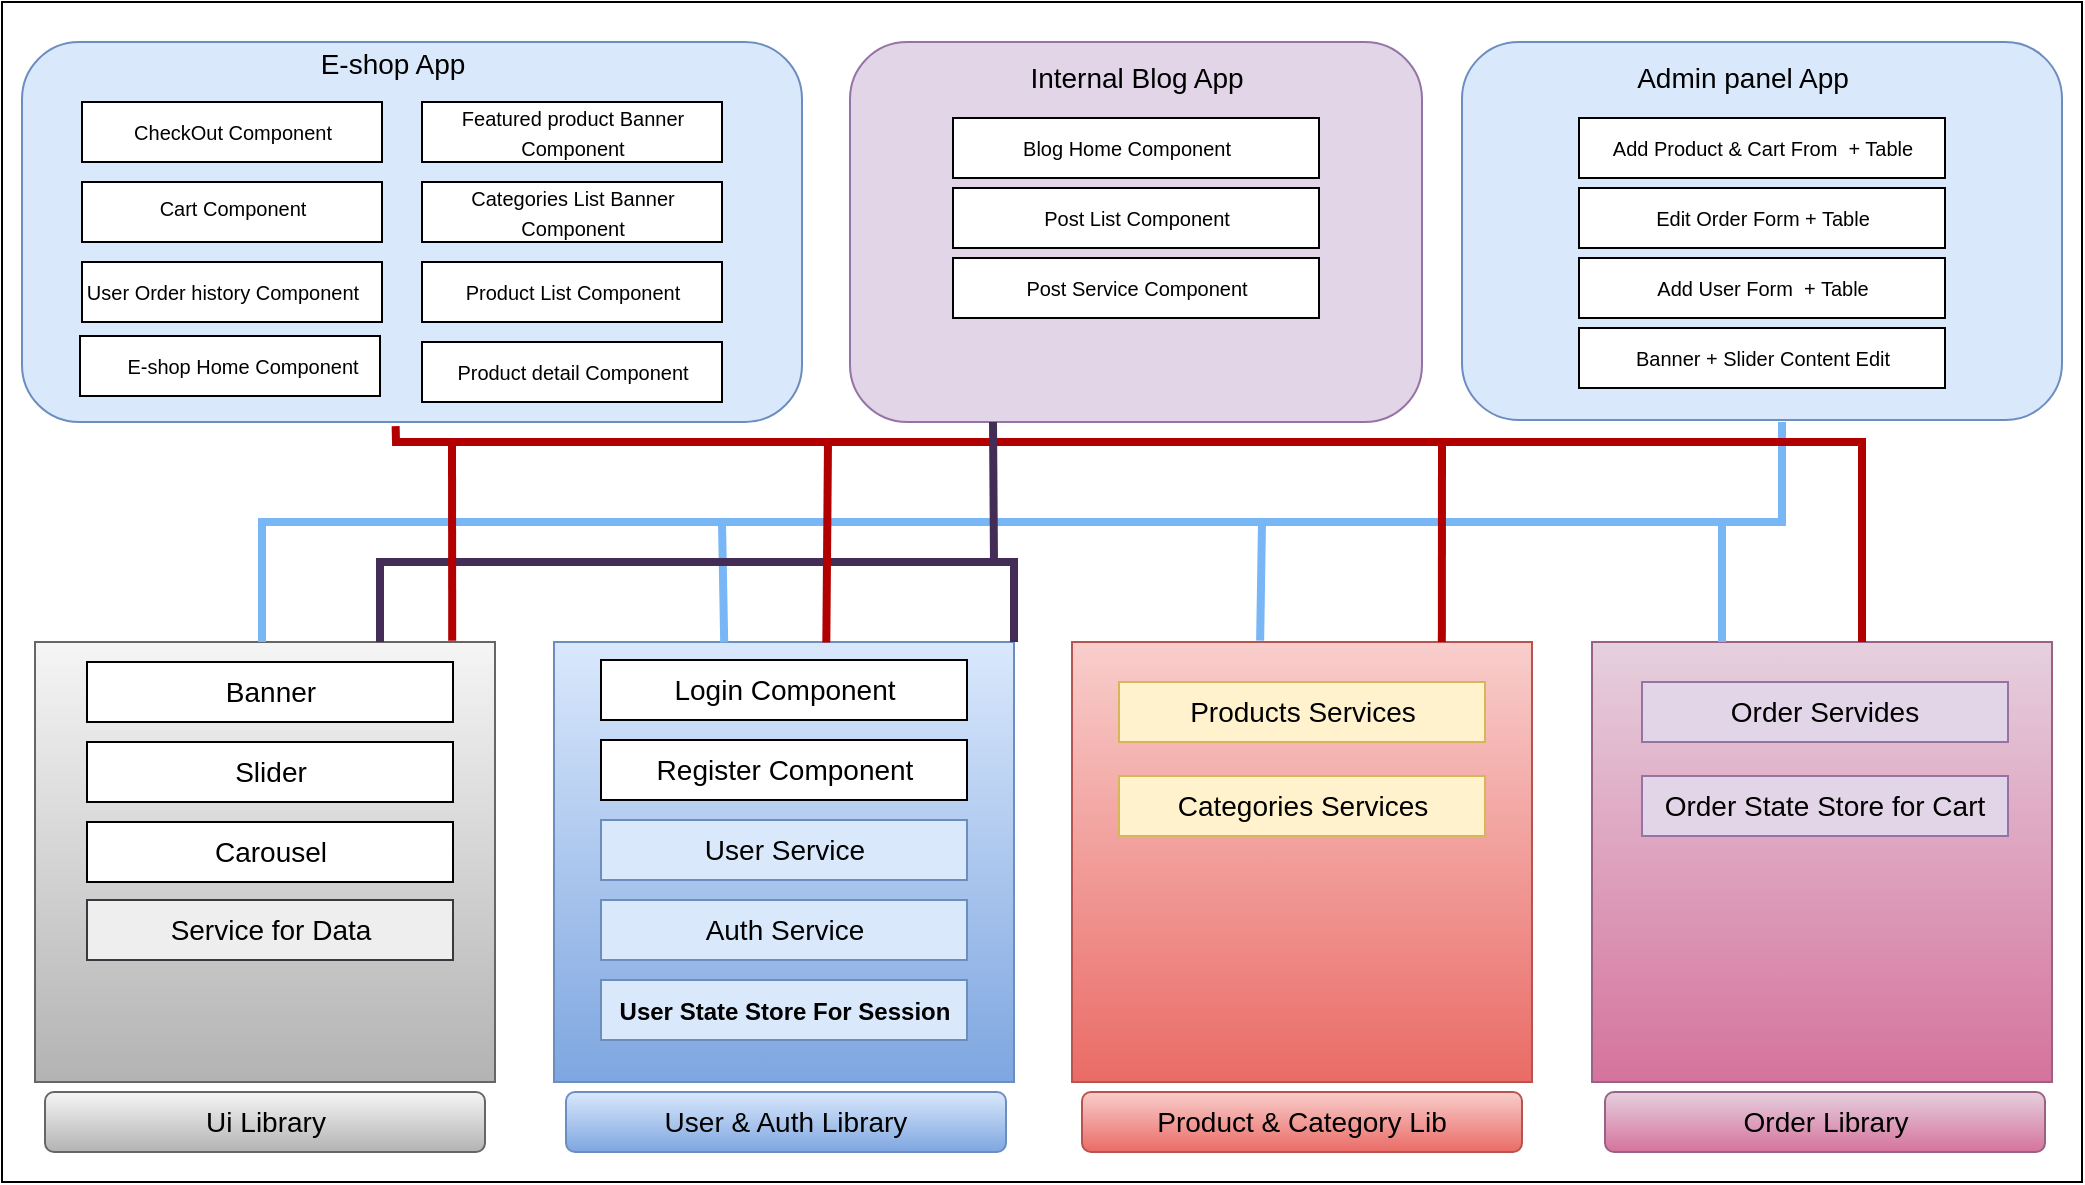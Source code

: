 <mxfile version="20.0.1" type="github" pages="3">
  <diagram id="CiIdyIM88pYDMpZTxhpQ" name="Page-1">
    <mxGraphModel dx="1865" dy="547" grid="1" gridSize="10" guides="1" tooltips="1" connect="1" arrows="1" fold="1" page="1" pageScale="1" pageWidth="827" pageHeight="1169" math="0" shadow="0">
      <root>
        <mxCell id="0" />
        <mxCell id="1" parent="0" />
        <mxCell id="9mC6WxwAKgtIo9bbNM0V-1" value="" style="rounded=0;whiteSpace=wrap;html=1;shadow=0;gradientColor=none;" parent="1" vertex="1">
          <mxGeometry x="-130" y="40" width="1040" height="590" as="geometry" />
        </mxCell>
        <mxCell id="9mC6WxwAKgtIo9bbNM0V-2" value="" style="rounded=1;whiteSpace=wrap;html=1;fillColor=#dae8fc;strokeColor=#6c8ebf;" parent="1" vertex="1">
          <mxGeometry x="-120" y="60" width="390" height="190" as="geometry" />
        </mxCell>
        <mxCell id="9mC6WxwAKgtIo9bbNM0V-3" value="" style="rounded=1;whiteSpace=wrap;html=1;fillColor=#e1d5e7;strokeColor=#9673a6;" parent="1" vertex="1">
          <mxGeometry x="294" y="60" width="286" height="190" as="geometry" />
        </mxCell>
        <mxCell id="9mC6WxwAKgtIo9bbNM0V-4" value="" style="rounded=1;whiteSpace=wrap;html=1;fillColor=#dae8fc;strokeColor=#6c8ebf;" parent="1" vertex="1">
          <mxGeometry x="600" y="60" width="300" height="189" as="geometry" />
        </mxCell>
        <mxCell id="9mC6WxwAKgtIo9bbNM0V-6" value="&lt;span style=&quot;font-size: 14px;&quot;&gt;E-shop App&lt;/span&gt;" style="text;html=1;resizable=0;autosize=1;align=center;verticalAlign=middle;points=[];fillColor=none;strokeColor=none;rounded=0;shadow=0;" parent="1" vertex="1">
          <mxGeometry x="20" y="61" width="90" height="20" as="geometry" />
        </mxCell>
        <mxCell id="9mC6WxwAKgtIo9bbNM0V-7" value="&lt;span style=&quot;font-size: 14px;&quot;&gt;Internal Blog App&lt;/span&gt;" style="text;html=1;resizable=0;autosize=1;align=center;verticalAlign=middle;points=[];fillColor=none;strokeColor=none;rounded=0;shadow=0;" parent="1" vertex="1">
          <mxGeometry x="377" y="68" width="120" height="20" as="geometry" />
        </mxCell>
        <mxCell id="9mC6WxwAKgtIo9bbNM0V-8" value="&lt;span style=&quot;font-size: 14px;&quot;&gt;Admin panel App&lt;/span&gt;" style="text;html=1;resizable=0;autosize=1;align=center;verticalAlign=middle;points=[];fillColor=none;strokeColor=none;rounded=0;shadow=0;" parent="1" vertex="1">
          <mxGeometry x="680" y="68" width="120" height="20" as="geometry" />
        </mxCell>
        <mxCell id="9mC6WxwAKgtIo9bbNM0V-9" value="" style="rounded=0;whiteSpace=wrap;html=1;shadow=0;fontSize=14;" parent="1" vertex="1">
          <mxGeometry x="-90" y="170" width="150" height="30" as="geometry" />
        </mxCell>
        <mxCell id="9mC6WxwAKgtIo9bbNM0V-12" value="" style="rounded=0;whiteSpace=wrap;html=1;shadow=0;fontSize=14;" parent="1" vertex="1">
          <mxGeometry x="-91" y="207" width="150" height="30" as="geometry" />
        </mxCell>
        <mxCell id="9mC6WxwAKgtIo9bbNM0V-13" value="" style="rounded=0;whiteSpace=wrap;html=1;shadow=0;fontSize=14;" parent="1" vertex="1">
          <mxGeometry x="80" y="90" width="150" height="30" as="geometry" />
        </mxCell>
        <mxCell id="9mC6WxwAKgtIo9bbNM0V-14" value="" style="rounded=0;whiteSpace=wrap;html=1;shadow=0;fontSize=14;" parent="1" vertex="1">
          <mxGeometry x="80" y="130" width="150" height="30" as="geometry" />
        </mxCell>
        <mxCell id="9mC6WxwAKgtIo9bbNM0V-15" value="" style="rounded=0;whiteSpace=wrap;html=1;shadow=0;fontSize=14;" parent="1" vertex="1">
          <mxGeometry x="80" y="170" width="150" height="30" as="geometry" />
        </mxCell>
        <mxCell id="9mC6WxwAKgtIo9bbNM0V-17" value="" style="rounded=0;whiteSpace=wrap;html=1;shadow=0;fontSize=14;" parent="1" vertex="1">
          <mxGeometry x="-90" y="90" width="150" height="30" as="geometry" />
        </mxCell>
        <mxCell id="9mC6WxwAKgtIo9bbNM0V-18" value="" style="rounded=0;whiteSpace=wrap;html=1;shadow=0;fontSize=14;" parent="1" vertex="1">
          <mxGeometry x="-90" y="130" width="150" height="30" as="geometry" />
        </mxCell>
        <mxCell id="9mC6WxwAKgtIo9bbNM0V-19" value="&lt;span style=&quot;font-size: 10px;&quot;&gt;User Order history Component&lt;/span&gt;" style="text;html=1;resizable=0;autosize=1;align=center;verticalAlign=middle;points=[];fillColor=none;strokeColor=none;rounded=0;shadow=0;" parent="1" vertex="1">
          <mxGeometry x="-95" y="175" width="150" height="20" as="geometry" />
        </mxCell>
        <mxCell id="9mC6WxwAKgtIo9bbNM0V-20" value="&lt;span style=&quot;font-size: 10px;&quot;&gt;CheckOut Component&lt;/span&gt;" style="text;html=1;resizable=0;autosize=1;align=center;verticalAlign=middle;points=[];fillColor=none;strokeColor=none;rounded=0;shadow=0;" parent="1" vertex="1">
          <mxGeometry x="-70" y="95" width="110" height="20" as="geometry" />
        </mxCell>
        <mxCell id="9mC6WxwAKgtIo9bbNM0V-21" value="&lt;span style=&quot;font-size: 10px;&quot;&gt;Cart Component&lt;/span&gt;" style="text;html=1;resizable=0;autosize=1;align=center;verticalAlign=middle;points=[];fillColor=none;strokeColor=none;rounded=0;shadow=0;" parent="1" vertex="1">
          <mxGeometry x="-60" y="133" width="90" height="20" as="geometry" />
        </mxCell>
        <mxCell id="9mC6WxwAKgtIo9bbNM0V-22" value="&lt;span style=&quot;font-size: 10px;&quot;&gt;E-shop Home Component&lt;/span&gt;" style="text;html=1;resizable=0;autosize=1;align=center;verticalAlign=middle;points=[];fillColor=none;strokeColor=none;rounded=0;shadow=0;" parent="1" vertex="1">
          <mxGeometry x="-75.5" y="212" width="130" height="20" as="geometry" />
        </mxCell>
        <mxCell id="9mC6WxwAKgtIo9bbNM0V-23" value="&lt;span style=&quot;font-size: 10px;&quot;&gt;Featured product Banner &lt;br&gt;Component&lt;/span&gt;" style="text;html=1;resizable=0;autosize=1;align=center;verticalAlign=middle;points=[];fillColor=none;strokeColor=none;rounded=0;shadow=0;" parent="1" vertex="1">
          <mxGeometry x="90" y="85" width="130" height="40" as="geometry" />
        </mxCell>
        <mxCell id="9mC6WxwAKgtIo9bbNM0V-24" value="&lt;span style=&quot;font-size: 10px;&quot;&gt;Categories List Banner&lt;br&gt;Component&lt;br&gt;&lt;/span&gt;" style="text;html=1;resizable=0;autosize=1;align=center;verticalAlign=middle;points=[];fillColor=none;strokeColor=none;rounded=0;shadow=0;" parent="1" vertex="1">
          <mxGeometry x="95" y="125" width="120" height="40" as="geometry" />
        </mxCell>
        <mxCell id="9mC6WxwAKgtIo9bbNM0V-25" value="&lt;span style=&quot;font-size: 10px;&quot;&gt;Product List Component&lt;/span&gt;" style="text;html=1;resizable=0;autosize=1;align=center;verticalAlign=middle;points=[];fillColor=none;strokeColor=none;rounded=0;shadow=0;" parent="1" vertex="1">
          <mxGeometry x="95" y="175" width="120" height="20" as="geometry" />
        </mxCell>
        <mxCell id="9mC6WxwAKgtIo9bbNM0V-28" value="" style="rounded=0;whiteSpace=wrap;html=1;shadow=0;fontSize=14;" parent="1" vertex="1">
          <mxGeometry x="80" y="210" width="150" height="30" as="geometry" />
        </mxCell>
        <mxCell id="9mC6WxwAKgtIo9bbNM0V-29" value="&lt;span style=&quot;font-size: 10px;&quot;&gt;Product detail Component&lt;/span&gt;" style="text;html=1;resizable=0;autosize=1;align=center;verticalAlign=middle;points=[];fillColor=none;strokeColor=none;rounded=0;shadow=0;" parent="1" vertex="1">
          <mxGeometry x="90" y="215" width="130" height="20" as="geometry" />
        </mxCell>
        <mxCell id="9mC6WxwAKgtIo9bbNM0V-30" value="" style="rounded=0;whiteSpace=wrap;html=1;shadow=0;fontSize=14;" parent="1" vertex="1">
          <mxGeometry x="345.5" y="98" width="183" height="30" as="geometry" />
        </mxCell>
        <mxCell id="9mC6WxwAKgtIo9bbNM0V-32" value="" style="rounded=0;whiteSpace=wrap;html=1;shadow=0;fontSize=14;" parent="1" vertex="1">
          <mxGeometry x="345.5" y="133" width="183" height="30" as="geometry" />
        </mxCell>
        <mxCell id="9mC6WxwAKgtIo9bbNM0V-33" value="" style="rounded=0;whiteSpace=wrap;html=1;shadow=0;fontSize=14;" parent="1" vertex="1">
          <mxGeometry x="345.5" y="168" width="183" height="30" as="geometry" />
        </mxCell>
        <mxCell id="9mC6WxwAKgtIo9bbNM0V-34" value="" style="rounded=0;whiteSpace=wrap;html=1;shadow=0;fontSize=14;" parent="1" vertex="1">
          <mxGeometry x="658.5" y="98" width="183" height="30" as="geometry" />
        </mxCell>
        <mxCell id="9mC6WxwAKgtIo9bbNM0V-36" value="" style="rounded=0;whiteSpace=wrap;html=1;shadow=0;fontSize=14;" parent="1" vertex="1">
          <mxGeometry x="658.5" y="133" width="183" height="30" as="geometry" />
        </mxCell>
        <mxCell id="9mC6WxwAKgtIo9bbNM0V-37" value="" style="rounded=0;whiteSpace=wrap;html=1;shadow=0;fontSize=14;" parent="1" vertex="1">
          <mxGeometry x="658.5" y="168" width="183" height="30" as="geometry" />
        </mxCell>
        <mxCell id="9mC6WxwAKgtIo9bbNM0V-38" value="" style="rounded=0;whiteSpace=wrap;html=1;shadow=0;fontSize=14;" parent="1" vertex="1">
          <mxGeometry x="658.5" y="203" width="183" height="30" as="geometry" />
        </mxCell>
        <mxCell id="9mC6WxwAKgtIo9bbNM0V-39" value="&lt;span style=&quot;font-size: 10px;&quot;&gt;Blog Home Component&lt;/span&gt;" style="text;html=1;resizable=0;autosize=1;align=center;verticalAlign=middle;points=[];fillColor=none;strokeColor=none;rounded=0;shadow=0;" parent="1" vertex="1">
          <mxGeometry x="372" y="103" width="120" height="20" as="geometry" />
        </mxCell>
        <mxCell id="9mC6WxwAKgtIo9bbNM0V-40" value="&lt;span style=&quot;font-size: 10px;&quot;&gt;Post List Component&lt;/span&gt;" style="text;html=1;resizable=0;autosize=1;align=center;verticalAlign=middle;points=[];fillColor=none;strokeColor=none;rounded=0;shadow=0;" parent="1" vertex="1">
          <mxGeometry x="382" y="138" width="110" height="20" as="geometry" />
        </mxCell>
        <mxCell id="9mC6WxwAKgtIo9bbNM0V-41" value="&lt;span style=&quot;font-size: 10px;&quot;&gt;Post Service Component&lt;/span&gt;" style="text;html=1;resizable=0;autosize=1;align=center;verticalAlign=middle;points=[];fillColor=none;strokeColor=none;rounded=0;shadow=0;" parent="1" vertex="1">
          <mxGeometry x="372" y="173" width="130" height="20" as="geometry" />
        </mxCell>
        <mxCell id="9mC6WxwAKgtIo9bbNM0V-42" value="&lt;span style=&quot;font-size: 10px;&quot;&gt;Add Product &amp;amp; Cart From&amp;nbsp; + Table&lt;/span&gt;" style="text;html=1;resizable=0;autosize=1;align=center;verticalAlign=middle;points=[];fillColor=none;strokeColor=none;rounded=0;shadow=0;" parent="1" vertex="1">
          <mxGeometry x="665" y="103" width="170" height="20" as="geometry" />
        </mxCell>
        <mxCell id="9mC6WxwAKgtIo9bbNM0V-43" value="&lt;span style=&quot;font-size: 10px;&quot;&gt;Edit Order Form + Table&lt;/span&gt;" style="text;html=1;resizable=0;autosize=1;align=center;verticalAlign=middle;points=[];fillColor=none;strokeColor=none;rounded=0;shadow=0;" parent="1" vertex="1">
          <mxGeometry x="690" y="138" width="120" height="20" as="geometry" />
        </mxCell>
        <mxCell id="9mC6WxwAKgtIo9bbNM0V-44" value="&lt;span style=&quot;font-size: 10px;&quot;&gt;Add User Form&amp;nbsp; + Table&lt;/span&gt;" style="text;html=1;resizable=0;autosize=1;align=center;verticalAlign=middle;points=[];fillColor=none;strokeColor=none;rounded=0;shadow=0;" parent="1" vertex="1">
          <mxGeometry x="690" y="173" width="120" height="20" as="geometry" />
        </mxCell>
        <mxCell id="9mC6WxwAKgtIo9bbNM0V-45" value="&lt;span style=&quot;font-size: 10px;&quot;&gt;Banner + Slider Content Edit&lt;/span&gt;" style="text;html=1;resizable=0;autosize=1;align=center;verticalAlign=middle;points=[];fillColor=none;strokeColor=none;rounded=0;shadow=0;" parent="1" vertex="1">
          <mxGeometry x="680" y="208" width="140" height="20" as="geometry" />
        </mxCell>
        <mxCell id="9mC6WxwAKgtIo9bbNM0V-46" value="" style="rounded=0;whiteSpace=wrap;html=1;shadow=0;fontSize=10;fillColor=#f5f5f5;strokeColor=#666666;gradientColor=#b3b3b3;" parent="1" vertex="1">
          <mxGeometry x="-113.5" y="360" width="230" height="220" as="geometry" />
        </mxCell>
        <mxCell id="9mC6WxwAKgtIo9bbNM0V-47" value="" style="rounded=0;whiteSpace=wrap;html=1;shadow=0;fontSize=10;fillColor=#dae8fc;strokeColor=#6c8ebf;gradientColor=#7ea6e0;" parent="1" vertex="1">
          <mxGeometry x="146" y="360" width="230" height="220" as="geometry" />
        </mxCell>
        <mxCell id="9mC6WxwAKgtIo9bbNM0V-48" value="" style="rounded=0;whiteSpace=wrap;html=1;shadow=0;fontSize=10;fillColor=#f8cecc;strokeColor=#b85450;gradientColor=#ea6b66;" parent="1" vertex="1">
          <mxGeometry x="405" y="360" width="230" height="220" as="geometry" />
        </mxCell>
        <mxCell id="9mC6WxwAKgtIo9bbNM0V-49" value="" style="rounded=0;whiteSpace=wrap;html=1;shadow=0;fontSize=10;fillColor=#e6d0de;strokeColor=#996185;gradientColor=#d5739d;" parent="1" vertex="1">
          <mxGeometry x="665" y="360" width="230" height="220" as="geometry" />
        </mxCell>
        <mxCell id="9mC6WxwAKgtIo9bbNM0V-50" value="Banner" style="rounded=0;whiteSpace=wrap;html=1;shadow=0;fontSize=14;" parent="1" vertex="1">
          <mxGeometry x="-87.5" y="370" width="183" height="30" as="geometry" />
        </mxCell>
        <mxCell id="9mC6WxwAKgtIo9bbNM0V-52" value="Slider" style="rounded=0;whiteSpace=wrap;html=1;shadow=0;fontSize=14;" parent="1" vertex="1">
          <mxGeometry x="-87.5" y="410" width="183" height="30" as="geometry" />
        </mxCell>
        <mxCell id="9mC6WxwAKgtIo9bbNM0V-53" value="Carousel" style="rounded=0;whiteSpace=wrap;html=1;shadow=0;fontSize=14;" parent="1" vertex="1">
          <mxGeometry x="-87.5" y="450" width="183" height="30" as="geometry" />
        </mxCell>
        <mxCell id="9mC6WxwAKgtIo9bbNM0V-54" value="Service for Data" style="rounded=0;whiteSpace=wrap;html=1;shadow=0;fontSize=14;fillColor=#eeeeee;strokeColor=#36393d;" parent="1" vertex="1">
          <mxGeometry x="-87.5" y="489" width="183" height="30" as="geometry" />
        </mxCell>
        <mxCell id="9mC6WxwAKgtIo9bbNM0V-60" value="&lt;font style=&quot;font-size: 14px;&quot;&gt;Ui Library&lt;/font&gt;" style="rounded=1;whiteSpace=wrap;html=1;shadow=0;fontSize=10;fillColor=#f5f5f5;gradientColor=#b3b3b3;strokeColor=#666666;" parent="1" vertex="1">
          <mxGeometry x="-108.5" y="585" width="220" height="30" as="geometry" />
        </mxCell>
        <mxCell id="9mC6WxwAKgtIo9bbNM0V-61" value="&lt;font style=&quot;font-size: 14px;&quot;&gt;User &amp;amp; Auth Library&lt;/font&gt;" style="rounded=1;whiteSpace=wrap;html=1;shadow=0;fontSize=10;fillColor=#dae8fc;gradientColor=#7ea6e0;strokeColor=#6c8ebf;" parent="1" vertex="1">
          <mxGeometry x="152" y="585" width="220" height="30" as="geometry" />
        </mxCell>
        <mxCell id="9mC6WxwAKgtIo9bbNM0V-62" value="&lt;span style=&quot;font-size: 14px;&quot;&gt;Product &amp;amp; Category Lib&lt;/span&gt;" style="rounded=1;whiteSpace=wrap;html=1;shadow=0;fontSize=10;fillColor=#f8cecc;gradientColor=#ea6b66;strokeColor=#b85450;" parent="1" vertex="1">
          <mxGeometry x="410" y="585" width="220" height="30" as="geometry" />
        </mxCell>
        <mxCell id="9mC6WxwAKgtIo9bbNM0V-63" value="&lt;span style=&quot;font-size: 14px;&quot;&gt;Order Library&lt;/span&gt;" style="rounded=1;whiteSpace=wrap;html=1;shadow=0;fontSize=10;fillColor=#e6d0de;gradientColor=#d5739d;strokeColor=#996185;" parent="1" vertex="1">
          <mxGeometry x="671.5" y="585" width="220" height="30" as="geometry" />
        </mxCell>
        <mxCell id="9mC6WxwAKgtIo9bbNM0V-65" value="Login Component" style="rounded=0;whiteSpace=wrap;html=1;shadow=0;fontSize=14;" parent="1" vertex="1">
          <mxGeometry x="169.5" y="369" width="183" height="30" as="geometry" />
        </mxCell>
        <mxCell id="9mC6WxwAKgtIo9bbNM0V-66" value="Register Component" style="rounded=0;whiteSpace=wrap;html=1;shadow=0;fontSize=14;" parent="1" vertex="1">
          <mxGeometry x="169.5" y="409" width="183" height="30" as="geometry" />
        </mxCell>
        <mxCell id="9mC6WxwAKgtIo9bbNM0V-67" value="User Service" style="rounded=0;whiteSpace=wrap;html=1;shadow=0;fontSize=14;fillColor=#dae8fc;strokeColor=#6c8ebf;" parent="1" vertex="1">
          <mxGeometry x="169.5" y="449" width="183" height="30" as="geometry" />
        </mxCell>
        <mxCell id="9mC6WxwAKgtIo9bbNM0V-68" value="Auth Service" style="rounded=0;whiteSpace=wrap;html=1;shadow=0;fontSize=14;fillColor=#dae8fc;strokeColor=#6c8ebf;" parent="1" vertex="1">
          <mxGeometry x="169.5" y="489" width="183" height="30" as="geometry" />
        </mxCell>
        <mxCell id="9mC6WxwAKgtIo9bbNM0V-69" value="&lt;font style=&quot;font-size: 12px;&quot;&gt;&lt;b&gt;User State Store For Session&lt;/b&gt;&lt;/font&gt;" style="rounded=0;whiteSpace=wrap;html=1;shadow=0;fontSize=14;fillColor=#dae8fc;strokeColor=#6c8ebf;" parent="1" vertex="1">
          <mxGeometry x="169.5" y="529" width="183" height="30" as="geometry" />
        </mxCell>
        <mxCell id="9mC6WxwAKgtIo9bbNM0V-70" value="Products Services" style="rounded=0;whiteSpace=wrap;html=1;shadow=0;fontSize=14;fillColor=#fff2cc;strokeColor=#d6b656;" parent="1" vertex="1">
          <mxGeometry x="428.5" y="380" width="183" height="30" as="geometry" />
        </mxCell>
        <mxCell id="9mC6WxwAKgtIo9bbNM0V-71" value="Categories Services" style="rounded=0;whiteSpace=wrap;html=1;shadow=0;fontSize=14;fillColor=#fff2cc;strokeColor=#d6b656;" parent="1" vertex="1">
          <mxGeometry x="428.5" y="427" width="183" height="30" as="geometry" />
        </mxCell>
        <mxCell id="9mC6WxwAKgtIo9bbNM0V-72" value="Order Servides" style="rounded=0;whiteSpace=wrap;html=1;shadow=0;fontSize=14;fillColor=#e1d5e7;strokeColor=#9673a6;" parent="1" vertex="1">
          <mxGeometry x="690" y="380" width="183" height="30" as="geometry" />
        </mxCell>
        <mxCell id="9mC6WxwAKgtIo9bbNM0V-73" value="Order State Store for Cart" style="rounded=0;whiteSpace=wrap;html=1;shadow=0;fontSize=14;fillColor=#e1d5e7;strokeColor=#9673a6;" parent="1" vertex="1">
          <mxGeometry x="690" y="427" width="183" height="30" as="geometry" />
        </mxCell>
        <mxCell id="9mC6WxwAKgtIo9bbNM0V-80" value="" style="endArrow=none;html=1;rounded=0;fontSize=14;edgeStyle=elbowEdgeStyle;elbow=vertical;fillColor=#cce5ff;strokeColor=#78B6F5;strokeWidth=4;" parent="1" source="9mC6WxwAKgtIo9bbNM0V-46" edge="1">
          <mxGeometry width="50" height="50" relative="1" as="geometry">
            <mxPoint x="380" y="250" as="sourcePoint" />
            <mxPoint x="760" y="250" as="targetPoint" />
            <Array as="points">
              <mxPoint y="300" />
            </Array>
          </mxGeometry>
        </mxCell>
        <mxCell id="9mC6WxwAKgtIo9bbNM0V-81" value="" style="endArrow=none;html=1;rounded=0;fontSize=14;elbow=vertical;exitX=0.37;exitY=0.001;exitDx=0;exitDy=0;exitPerimeter=0;strokeColor=#78B6F5;strokeWidth=4;" parent="1" source="9mC6WxwAKgtIo9bbNM0V-47" edge="1">
          <mxGeometry width="50" height="50" relative="1" as="geometry">
            <mxPoint x="230" y="350" as="sourcePoint" />
            <mxPoint x="230" y="300" as="targetPoint" />
          </mxGeometry>
        </mxCell>
        <mxCell id="9mC6WxwAKgtIo9bbNM0V-83" value="" style="endArrow=none;html=1;rounded=0;fontSize=14;elbow=vertical;exitX=0.409;exitY=-0.003;exitDx=0;exitDy=0;exitPerimeter=0;strokeColor=#78B6F5;strokeWidth=4;" parent="1" source="9mC6WxwAKgtIo9bbNM0V-48" edge="1">
          <mxGeometry width="50" height="50" relative="1" as="geometry">
            <mxPoint x="520" y="350" as="sourcePoint" />
            <mxPoint x="500" y="300" as="targetPoint" />
          </mxGeometry>
        </mxCell>
        <mxCell id="9mC6WxwAKgtIo9bbNM0V-84" value="" style="endArrow=none;html=1;rounded=0;fontSize=14;elbow=vertical;fillColor=#cce5ff;strokeColor=#78B6F5;strokeWidth=4;" parent="1" edge="1">
          <mxGeometry width="50" height="50" relative="1" as="geometry">
            <mxPoint x="730" y="360" as="sourcePoint" />
            <mxPoint x="730" y="300" as="targetPoint" />
          </mxGeometry>
        </mxCell>
        <mxCell id="9mC6WxwAKgtIo9bbNM0V-86" value="" style="endArrow=none;html=1;rounded=0;fontSize=14;elbow=vertical;entryX=0.479;entryY=1.011;entryDx=0;entryDy=0;entryPerimeter=0;exitX=0.587;exitY=0;exitDx=0;exitDy=0;exitPerimeter=0;fillColor=#e51400;strokeColor=#B20000;strokeWidth=4;" parent="1" source="9mC6WxwAKgtIo9bbNM0V-49" target="9mC6WxwAKgtIo9bbNM0V-2" edge="1">
          <mxGeometry width="50" height="50" relative="1" as="geometry">
            <mxPoint x="380" y="350" as="sourcePoint" />
            <mxPoint x="430" y="300" as="targetPoint" />
            <Array as="points">
              <mxPoint x="800" y="260" />
              <mxPoint x="100" y="260" />
              <mxPoint x="67" y="260" />
            </Array>
          </mxGeometry>
        </mxCell>
        <mxCell id="9mC6WxwAKgtIo9bbNM0V-92" value="" style="endArrow=none;html=1;rounded=0;fontSize=14;elbow=vertical;exitX=1;exitY=0;exitDx=0;exitDy=0;fillColor=#76608a;strokeColor=#432D57;entryX=0.75;entryY=0;entryDx=0;entryDy=0;strokeWidth=4;" parent="1" source="9mC6WxwAKgtIo9bbNM0V-47" target="9mC6WxwAKgtIo9bbNM0V-46" edge="1">
          <mxGeometry width="50" height="50" relative="1" as="geometry">
            <mxPoint x="390" y="270" as="sourcePoint" />
            <mxPoint x="60" y="320" as="targetPoint" />
            <Array as="points">
              <mxPoint x="376" y="320" />
              <mxPoint x="59" y="320" />
            </Array>
          </mxGeometry>
        </mxCell>
        <mxCell id="9mC6WxwAKgtIo9bbNM0V-94" value="" style="endArrow=none;html=1;rounded=0;fontSize=14;elbow=vertical;entryX=0.25;entryY=1;entryDx=0;entryDy=0;fillColor=#76608a;strokeColor=#432D57;strokeWidth=4;" parent="1" target="9mC6WxwAKgtIo9bbNM0V-3" edge="1">
          <mxGeometry width="50" height="50" relative="1" as="geometry">
            <mxPoint x="366" y="320" as="sourcePoint" />
            <mxPoint x="430" y="300" as="targetPoint" />
          </mxGeometry>
        </mxCell>
        <mxCell id="9mC6WxwAKgtIo9bbNM0V-98" value="" style="endArrow=none;html=1;rounded=0;fontSize=14;strokeColor=#B20000;strokeWidth=4;elbow=vertical;exitX=0.804;exitY=0;exitDx=0;exitDy=0;exitPerimeter=0;" parent="1" source="9mC6WxwAKgtIo9bbNM0V-48" edge="1">
          <mxGeometry width="50" height="50" relative="1" as="geometry">
            <mxPoint x="380" y="350" as="sourcePoint" />
            <mxPoint x="590" y="260" as="targetPoint" />
          </mxGeometry>
        </mxCell>
        <mxCell id="9mC6WxwAKgtIo9bbNM0V-99" value="" style="endArrow=none;html=1;rounded=0;fontSize=14;strokeColor=#B20000;strokeWidth=4;elbow=vertical;exitX=0.592;exitY=0.001;exitDx=0;exitDy=0;exitPerimeter=0;" parent="1" source="9mC6WxwAKgtIo9bbNM0V-47" edge="1">
          <mxGeometry width="50" height="50" relative="1" as="geometry">
            <mxPoint x="380" y="350" as="sourcePoint" />
            <mxPoint x="283" y="260" as="targetPoint" />
          </mxGeometry>
        </mxCell>
        <mxCell id="9mC6WxwAKgtIo9bbNM0V-100" value="" style="endArrow=none;html=1;rounded=0;fontSize=14;strokeColor=#B20000;strokeWidth=4;elbow=vertical;exitX=0.907;exitY=-0.003;exitDx=0;exitDy=0;exitPerimeter=0;" parent="1" source="9mC6WxwAKgtIo9bbNM0V-46" edge="1">
          <mxGeometry width="50" height="50" relative="1" as="geometry">
            <mxPoint x="380" y="270" as="sourcePoint" />
            <mxPoint x="95" y="260" as="targetPoint" />
          </mxGeometry>
        </mxCell>
        <mxCell id="wIeUMKHmTBFqxhQbpUr_-1" style="edgeStyle=orthogonalEdgeStyle;rounded=0;orthogonalLoop=1;jettySize=auto;html=1;exitX=0.5;exitY=1;exitDx=0;exitDy=0;" parent="1" source="9mC6WxwAKgtIo9bbNM0V-61" target="9mC6WxwAKgtIo9bbNM0V-61" edge="1">
          <mxGeometry relative="1" as="geometry" />
        </mxCell>
      </root>
    </mxGraphModel>
  </diagram>
  <diagram id="c7bgVpJWJqv5WWa9pFPL" name="Page-2">
    <mxGraphModel dx="1865" dy="547" grid="1" gridSize="10" guides="1" tooltips="1" connect="1" arrows="1" fold="1" page="1" pageScale="1" pageWidth="827" pageHeight="1169" math="0" shadow="0">
      <root>
        <mxCell id="0" />
        <mxCell id="1" parent="0" />
        <mxCell id="40RxpvVLLGdI-8bN7NcC-1" value="" style="rounded=0;whiteSpace=wrap;html=1;shadow=0;gradientColor=none;" vertex="1" parent="1">
          <mxGeometry x="-130" y="40" width="1040" height="590" as="geometry" />
        </mxCell>
        <mxCell id="40RxpvVLLGdI-8bN7NcC-2" value="" style="rounded=1;whiteSpace=wrap;html=1;fillColor=#dae8fc;strokeColor=#6c8ebf;" vertex="1" parent="1">
          <mxGeometry x="-120" y="60" width="390" height="190" as="geometry" />
        </mxCell>
        <mxCell id="40RxpvVLLGdI-8bN7NcC-3" value="" style="rounded=1;whiteSpace=wrap;html=1;fillColor=#e1d5e7;strokeColor=#9673a6;" vertex="1" parent="1">
          <mxGeometry x="294" y="60" width="286" height="190" as="geometry" />
        </mxCell>
        <mxCell id="40RxpvVLLGdI-8bN7NcC-4" value="" style="rounded=1;whiteSpace=wrap;html=1;fillColor=#dae8fc;strokeColor=#6c8ebf;" vertex="1" parent="1">
          <mxGeometry x="600" y="60" width="300" height="189" as="geometry" />
        </mxCell>
        <mxCell id="40RxpvVLLGdI-8bN7NcC-5" value="&lt;span style=&quot;font-size: 14px;&quot;&gt;E-shop App&lt;/span&gt;" style="text;html=1;resizable=0;autosize=1;align=center;verticalAlign=middle;points=[];fillColor=none;strokeColor=none;rounded=0;shadow=0;" vertex="1" parent="1">
          <mxGeometry x="20" y="61" width="90" height="20" as="geometry" />
        </mxCell>
        <mxCell id="40RxpvVLLGdI-8bN7NcC-6" value="&lt;span style=&quot;font-size: 14px;&quot;&gt;Internal Blog App&lt;/span&gt;" style="text;html=1;resizable=0;autosize=1;align=center;verticalAlign=middle;points=[];fillColor=none;strokeColor=none;rounded=0;shadow=0;" vertex="1" parent="1">
          <mxGeometry x="377" y="68" width="120" height="20" as="geometry" />
        </mxCell>
        <mxCell id="40RxpvVLLGdI-8bN7NcC-7" value="&lt;span style=&quot;font-size: 14px;&quot;&gt;Admin panel App&lt;/span&gt;" style="text;html=1;resizable=0;autosize=1;align=center;verticalAlign=middle;points=[];fillColor=none;strokeColor=none;rounded=0;shadow=0;" vertex="1" parent="1">
          <mxGeometry x="680" y="68" width="120" height="20" as="geometry" />
        </mxCell>
        <mxCell id="40RxpvVLLGdI-8bN7NcC-8" value="" style="rounded=0;whiteSpace=wrap;html=1;shadow=0;fontSize=14;" vertex="1" parent="1">
          <mxGeometry x="-90" y="170" width="150" height="30" as="geometry" />
        </mxCell>
        <mxCell id="40RxpvVLLGdI-8bN7NcC-9" value="" style="rounded=0;whiteSpace=wrap;html=1;shadow=0;fontSize=14;" vertex="1" parent="1">
          <mxGeometry x="-91" y="207" width="150" height="30" as="geometry" />
        </mxCell>
        <mxCell id="40RxpvVLLGdI-8bN7NcC-10" value="" style="rounded=0;whiteSpace=wrap;html=1;shadow=0;fontSize=14;" vertex="1" parent="1">
          <mxGeometry x="80" y="90" width="150" height="30" as="geometry" />
        </mxCell>
        <mxCell id="40RxpvVLLGdI-8bN7NcC-11" value="" style="rounded=0;whiteSpace=wrap;html=1;shadow=0;fontSize=14;" vertex="1" parent="1">
          <mxGeometry x="80" y="130" width="150" height="30" as="geometry" />
        </mxCell>
        <mxCell id="40RxpvVLLGdI-8bN7NcC-12" value="" style="rounded=0;whiteSpace=wrap;html=1;shadow=0;fontSize=14;" vertex="1" parent="1">
          <mxGeometry x="80" y="170" width="150" height="30" as="geometry" />
        </mxCell>
        <mxCell id="40RxpvVLLGdI-8bN7NcC-13" value="" style="rounded=0;whiteSpace=wrap;html=1;shadow=0;fontSize=14;" vertex="1" parent="1">
          <mxGeometry x="-90" y="90" width="150" height="30" as="geometry" />
        </mxCell>
        <mxCell id="40RxpvVLLGdI-8bN7NcC-14" value="" style="rounded=0;whiteSpace=wrap;html=1;shadow=0;fontSize=14;" vertex="1" parent="1">
          <mxGeometry x="-90" y="130" width="150" height="30" as="geometry" />
        </mxCell>
        <mxCell id="40RxpvVLLGdI-8bN7NcC-15" value="&lt;span style=&quot;font-size: 10px;&quot;&gt;User Order history Component&lt;/span&gt;" style="text;html=1;resizable=0;autosize=1;align=center;verticalAlign=middle;points=[];fillColor=none;strokeColor=none;rounded=0;shadow=0;" vertex="1" parent="1">
          <mxGeometry x="-95" y="175" width="150" height="20" as="geometry" />
        </mxCell>
        <mxCell id="40RxpvVLLGdI-8bN7NcC-16" value="&lt;span style=&quot;font-size: 10px;&quot;&gt;CheckOut Component&lt;/span&gt;" style="text;html=1;resizable=0;autosize=1;align=center;verticalAlign=middle;points=[];fillColor=none;strokeColor=none;rounded=0;shadow=0;" vertex="1" parent="1">
          <mxGeometry x="-70" y="95" width="110" height="20" as="geometry" />
        </mxCell>
        <mxCell id="40RxpvVLLGdI-8bN7NcC-17" value="&lt;span style=&quot;font-size: 10px;&quot;&gt;Cart Component&lt;/span&gt;" style="text;html=1;resizable=0;autosize=1;align=center;verticalAlign=middle;points=[];fillColor=none;strokeColor=none;rounded=0;shadow=0;" vertex="1" parent="1">
          <mxGeometry x="-60" y="133" width="90" height="20" as="geometry" />
        </mxCell>
        <mxCell id="40RxpvVLLGdI-8bN7NcC-18" value="&lt;span style=&quot;font-size: 10px;&quot;&gt;E-shop Home Component&lt;/span&gt;" style="text;html=1;resizable=0;autosize=1;align=center;verticalAlign=middle;points=[];fillColor=none;strokeColor=none;rounded=0;shadow=0;" vertex="1" parent="1">
          <mxGeometry x="-75.5" y="212" width="130" height="20" as="geometry" />
        </mxCell>
        <mxCell id="40RxpvVLLGdI-8bN7NcC-19" value="&lt;span style=&quot;font-size: 10px;&quot;&gt;Featured product Banner &lt;br&gt;Component&lt;/span&gt;" style="text;html=1;resizable=0;autosize=1;align=center;verticalAlign=middle;points=[];fillColor=none;strokeColor=none;rounded=0;shadow=0;" vertex="1" parent="1">
          <mxGeometry x="90" y="85" width="130" height="40" as="geometry" />
        </mxCell>
        <mxCell id="40RxpvVLLGdI-8bN7NcC-20" value="&lt;span style=&quot;font-size: 10px;&quot;&gt;Categories List Banner&lt;br&gt;Component&lt;br&gt;&lt;/span&gt;" style="text;html=1;resizable=0;autosize=1;align=center;verticalAlign=middle;points=[];fillColor=none;strokeColor=none;rounded=0;shadow=0;" vertex="1" parent="1">
          <mxGeometry x="95" y="125" width="120" height="40" as="geometry" />
        </mxCell>
        <mxCell id="40RxpvVLLGdI-8bN7NcC-21" value="&lt;span style=&quot;font-size: 10px;&quot;&gt;Product List Component&lt;/span&gt;" style="text;html=1;resizable=0;autosize=1;align=center;verticalAlign=middle;points=[];fillColor=none;strokeColor=none;rounded=0;shadow=0;" vertex="1" parent="1">
          <mxGeometry x="95" y="175" width="120" height="20" as="geometry" />
        </mxCell>
        <mxCell id="40RxpvVLLGdI-8bN7NcC-22" value="" style="rounded=0;whiteSpace=wrap;html=1;shadow=0;fontSize=14;" vertex="1" parent="1">
          <mxGeometry x="80" y="210" width="150" height="30" as="geometry" />
        </mxCell>
        <mxCell id="40RxpvVLLGdI-8bN7NcC-23" value="&lt;span style=&quot;font-size: 10px;&quot;&gt;Product detail Component&lt;/span&gt;" style="text;html=1;resizable=0;autosize=1;align=center;verticalAlign=middle;points=[];fillColor=none;strokeColor=none;rounded=0;shadow=0;" vertex="1" parent="1">
          <mxGeometry x="90" y="215" width="130" height="20" as="geometry" />
        </mxCell>
        <mxCell id="40RxpvVLLGdI-8bN7NcC-24" value="" style="rounded=0;whiteSpace=wrap;html=1;shadow=0;fontSize=14;" vertex="1" parent="1">
          <mxGeometry x="345.5" y="98" width="183" height="30" as="geometry" />
        </mxCell>
        <mxCell id="40RxpvVLLGdI-8bN7NcC-25" value="" style="rounded=0;whiteSpace=wrap;html=1;shadow=0;fontSize=14;" vertex="1" parent="1">
          <mxGeometry x="345.5" y="133" width="183" height="30" as="geometry" />
        </mxCell>
        <mxCell id="40RxpvVLLGdI-8bN7NcC-26" value="" style="rounded=0;whiteSpace=wrap;html=1;shadow=0;fontSize=14;" vertex="1" parent="1">
          <mxGeometry x="345.5" y="168" width="183" height="30" as="geometry" />
        </mxCell>
        <mxCell id="40RxpvVLLGdI-8bN7NcC-27" value="" style="rounded=0;whiteSpace=wrap;html=1;shadow=0;fontSize=14;" vertex="1" parent="1">
          <mxGeometry x="658.5" y="98" width="183" height="30" as="geometry" />
        </mxCell>
        <mxCell id="40RxpvVLLGdI-8bN7NcC-28" value="" style="rounded=0;whiteSpace=wrap;html=1;shadow=0;fontSize=14;" vertex="1" parent="1">
          <mxGeometry x="658.5" y="133" width="183" height="30" as="geometry" />
        </mxCell>
        <mxCell id="40RxpvVLLGdI-8bN7NcC-29" value="" style="rounded=0;whiteSpace=wrap;html=1;shadow=0;fontSize=14;" vertex="1" parent="1">
          <mxGeometry x="658.5" y="168" width="183" height="30" as="geometry" />
        </mxCell>
        <mxCell id="40RxpvVLLGdI-8bN7NcC-30" value="" style="rounded=0;whiteSpace=wrap;html=1;shadow=0;fontSize=14;" vertex="1" parent="1">
          <mxGeometry x="658.5" y="203" width="183" height="30" as="geometry" />
        </mxCell>
        <mxCell id="40RxpvVLLGdI-8bN7NcC-31" value="&lt;span style=&quot;font-size: 10px;&quot;&gt;Blog Home Component&lt;/span&gt;" style="text;html=1;resizable=0;autosize=1;align=center;verticalAlign=middle;points=[];fillColor=none;strokeColor=none;rounded=0;shadow=0;" vertex="1" parent="1">
          <mxGeometry x="372" y="103" width="120" height="20" as="geometry" />
        </mxCell>
        <mxCell id="40RxpvVLLGdI-8bN7NcC-32" value="&lt;span style=&quot;font-size: 10px;&quot;&gt;Post List Component&lt;/span&gt;" style="text;html=1;resizable=0;autosize=1;align=center;verticalAlign=middle;points=[];fillColor=none;strokeColor=none;rounded=0;shadow=0;" vertex="1" parent="1">
          <mxGeometry x="382" y="138" width="110" height="20" as="geometry" />
        </mxCell>
        <mxCell id="40RxpvVLLGdI-8bN7NcC-33" value="&lt;span style=&quot;font-size: 10px;&quot;&gt;Post Service Component&lt;/span&gt;" style="text;html=1;resizable=0;autosize=1;align=center;verticalAlign=middle;points=[];fillColor=none;strokeColor=none;rounded=0;shadow=0;" vertex="1" parent="1">
          <mxGeometry x="372" y="173" width="130" height="20" as="geometry" />
        </mxCell>
        <mxCell id="40RxpvVLLGdI-8bN7NcC-34" value="&lt;span style=&quot;font-size: 10px;&quot;&gt;Add Product &amp;amp; Cart From&amp;nbsp; + Table&lt;/span&gt;" style="text;html=1;resizable=0;autosize=1;align=center;verticalAlign=middle;points=[];fillColor=none;strokeColor=none;rounded=0;shadow=0;" vertex="1" parent="1">
          <mxGeometry x="665" y="103" width="170" height="20" as="geometry" />
        </mxCell>
        <mxCell id="40RxpvVLLGdI-8bN7NcC-35" value="&lt;span style=&quot;font-size: 10px;&quot;&gt;Edit Order Form + Table&lt;/span&gt;" style="text;html=1;resizable=0;autosize=1;align=center;verticalAlign=middle;points=[];fillColor=none;strokeColor=none;rounded=0;shadow=0;" vertex="1" parent="1">
          <mxGeometry x="690" y="138" width="120" height="20" as="geometry" />
        </mxCell>
        <mxCell id="40RxpvVLLGdI-8bN7NcC-36" value="&lt;span style=&quot;font-size: 10px;&quot;&gt;Add User Form&amp;nbsp; + Table&lt;/span&gt;" style="text;html=1;resizable=0;autosize=1;align=center;verticalAlign=middle;points=[];fillColor=none;strokeColor=none;rounded=0;shadow=0;" vertex="1" parent="1">
          <mxGeometry x="690" y="173" width="120" height="20" as="geometry" />
        </mxCell>
        <mxCell id="40RxpvVLLGdI-8bN7NcC-37" value="&lt;span style=&quot;font-size: 10px;&quot;&gt;Banner + Slider Content Edit&lt;/span&gt;" style="text;html=1;resizable=0;autosize=1;align=center;verticalAlign=middle;points=[];fillColor=none;strokeColor=none;rounded=0;shadow=0;" vertex="1" parent="1">
          <mxGeometry x="680" y="208" width="140" height="20" as="geometry" />
        </mxCell>
        <mxCell id="40RxpvVLLGdI-8bN7NcC-38" value="" style="rounded=0;whiteSpace=wrap;html=1;shadow=0;fontSize=10;fillColor=#f5f5f5;strokeColor=#666666;gradientColor=#b3b3b3;" vertex="1" parent="1">
          <mxGeometry x="-113.5" y="360" width="230" height="220" as="geometry" />
        </mxCell>
        <mxCell id="40RxpvVLLGdI-8bN7NcC-39" value="" style="rounded=0;whiteSpace=wrap;html=1;shadow=0;fontSize=10;fillColor=#dae8fc;strokeColor=#6c8ebf;gradientColor=#7ea6e0;" vertex="1" parent="1">
          <mxGeometry x="146" y="360" width="230" height="220" as="geometry" />
        </mxCell>
        <mxCell id="40RxpvVLLGdI-8bN7NcC-40" value="" style="rounded=0;whiteSpace=wrap;html=1;shadow=0;fontSize=10;fillColor=#f8cecc;strokeColor=#b85450;gradientColor=#ea6b66;" vertex="1" parent="1">
          <mxGeometry x="405" y="360" width="230" height="220" as="geometry" />
        </mxCell>
        <mxCell id="40RxpvVLLGdI-8bN7NcC-41" value="" style="rounded=0;whiteSpace=wrap;html=1;shadow=0;fontSize=10;fillColor=#e6d0de;strokeColor=#996185;gradientColor=#d5739d;" vertex="1" parent="1">
          <mxGeometry x="665" y="360" width="230" height="220" as="geometry" />
        </mxCell>
        <mxCell id="40RxpvVLLGdI-8bN7NcC-42" value="Banner" style="rounded=0;whiteSpace=wrap;html=1;shadow=0;fontSize=14;" vertex="1" parent="1">
          <mxGeometry x="-87.5" y="370" width="183" height="30" as="geometry" />
        </mxCell>
        <mxCell id="40RxpvVLLGdI-8bN7NcC-43" value="Slider" style="rounded=0;whiteSpace=wrap;html=1;shadow=0;fontSize=14;" vertex="1" parent="1">
          <mxGeometry x="-87.5" y="410" width="183" height="30" as="geometry" />
        </mxCell>
        <mxCell id="40RxpvVLLGdI-8bN7NcC-44" value="Carousel" style="rounded=0;whiteSpace=wrap;html=1;shadow=0;fontSize=14;" vertex="1" parent="1">
          <mxGeometry x="-87.5" y="450" width="183" height="30" as="geometry" />
        </mxCell>
        <mxCell id="40RxpvVLLGdI-8bN7NcC-45" value="Service for Data" style="rounded=0;whiteSpace=wrap;html=1;shadow=0;fontSize=14;fillColor=#eeeeee;strokeColor=#36393d;" vertex="1" parent="1">
          <mxGeometry x="-87.5" y="489" width="183" height="30" as="geometry" />
        </mxCell>
        <mxCell id="40RxpvVLLGdI-8bN7NcC-46" value="&lt;font style=&quot;font-size: 14px;&quot;&gt;Ui Library&lt;/font&gt;" style="rounded=1;whiteSpace=wrap;html=1;shadow=0;fontSize=10;fillColor=#f5f5f5;gradientColor=#b3b3b3;strokeColor=#666666;" vertex="1" parent="1">
          <mxGeometry x="-108.5" y="585" width="220" height="30" as="geometry" />
        </mxCell>
        <mxCell id="40RxpvVLLGdI-8bN7NcC-47" value="&lt;font style=&quot;font-size: 14px;&quot;&gt;User &amp;amp; Auth Library&lt;/font&gt;" style="rounded=1;whiteSpace=wrap;html=1;shadow=0;fontSize=10;fillColor=#dae8fc;gradientColor=#7ea6e0;strokeColor=#6c8ebf;" vertex="1" parent="1">
          <mxGeometry x="152" y="585" width="220" height="30" as="geometry" />
        </mxCell>
        <mxCell id="40RxpvVLLGdI-8bN7NcC-48" value="&lt;span style=&quot;font-size: 14px;&quot;&gt;Product &amp;amp; Category Lib&lt;/span&gt;" style="rounded=1;whiteSpace=wrap;html=1;shadow=0;fontSize=10;fillColor=#f8cecc;gradientColor=#ea6b66;strokeColor=#b85450;" vertex="1" parent="1">
          <mxGeometry x="410" y="585" width="220" height="30" as="geometry" />
        </mxCell>
        <mxCell id="40RxpvVLLGdI-8bN7NcC-49" value="&lt;span style=&quot;font-size: 14px;&quot;&gt;Order Library&lt;/span&gt;" style="rounded=1;whiteSpace=wrap;html=1;shadow=0;fontSize=10;fillColor=#e6d0de;gradientColor=#d5739d;strokeColor=#996185;" vertex="1" parent="1">
          <mxGeometry x="671.5" y="585" width="220" height="30" as="geometry" />
        </mxCell>
        <mxCell id="40RxpvVLLGdI-8bN7NcC-50" value="Login Component" style="rounded=0;whiteSpace=wrap;html=1;shadow=0;fontSize=14;" vertex="1" parent="1">
          <mxGeometry x="169.5" y="369" width="183" height="30" as="geometry" />
        </mxCell>
        <mxCell id="40RxpvVLLGdI-8bN7NcC-51" value="Register Component" style="rounded=0;whiteSpace=wrap;html=1;shadow=0;fontSize=14;" vertex="1" parent="1">
          <mxGeometry x="169.5" y="409" width="183" height="30" as="geometry" />
        </mxCell>
        <mxCell id="40RxpvVLLGdI-8bN7NcC-52" value="User Service" style="rounded=0;whiteSpace=wrap;html=1;shadow=0;fontSize=14;fillColor=#dae8fc;strokeColor=#6c8ebf;" vertex="1" parent="1">
          <mxGeometry x="169.5" y="449" width="183" height="30" as="geometry" />
        </mxCell>
        <mxCell id="40RxpvVLLGdI-8bN7NcC-53" value="Auth Service" style="rounded=0;whiteSpace=wrap;html=1;shadow=0;fontSize=14;fillColor=#dae8fc;strokeColor=#6c8ebf;" vertex="1" parent="1">
          <mxGeometry x="169.5" y="489" width="183" height="30" as="geometry" />
        </mxCell>
        <mxCell id="40RxpvVLLGdI-8bN7NcC-54" value="&lt;font style=&quot;font-size: 12px;&quot;&gt;&lt;b&gt;User State Store For Session&lt;/b&gt;&lt;/font&gt;" style="rounded=0;whiteSpace=wrap;html=1;shadow=0;fontSize=14;fillColor=#dae8fc;strokeColor=#6c8ebf;" vertex="1" parent="1">
          <mxGeometry x="169.5" y="529" width="183" height="30" as="geometry" />
        </mxCell>
        <mxCell id="40RxpvVLLGdI-8bN7NcC-55" value="Products Services" style="rounded=0;whiteSpace=wrap;html=1;shadow=0;fontSize=14;fillColor=#fff2cc;strokeColor=#d6b656;" vertex="1" parent="1">
          <mxGeometry x="428.5" y="380" width="183" height="30" as="geometry" />
        </mxCell>
        <mxCell id="40RxpvVLLGdI-8bN7NcC-56" value="Categories Services" style="rounded=0;whiteSpace=wrap;html=1;shadow=0;fontSize=14;fillColor=#fff2cc;strokeColor=#d6b656;" vertex="1" parent="1">
          <mxGeometry x="428.5" y="427" width="183" height="30" as="geometry" />
        </mxCell>
        <mxCell id="40RxpvVLLGdI-8bN7NcC-57" value="Order Servides" style="rounded=0;whiteSpace=wrap;html=1;shadow=0;fontSize=14;fillColor=#e1d5e7;strokeColor=#9673a6;" vertex="1" parent="1">
          <mxGeometry x="690" y="380" width="183" height="30" as="geometry" />
        </mxCell>
        <mxCell id="40RxpvVLLGdI-8bN7NcC-58" value="Order State Store for Cart" style="rounded=0;whiteSpace=wrap;html=1;shadow=0;fontSize=14;fillColor=#e1d5e7;strokeColor=#9673a6;" vertex="1" parent="1">
          <mxGeometry x="690" y="427" width="183" height="30" as="geometry" />
        </mxCell>
        <mxCell id="40RxpvVLLGdI-8bN7NcC-59" value="" style="endArrow=none;html=1;rounded=0;fontSize=14;edgeStyle=elbowEdgeStyle;elbow=vertical;fillColor=#cce5ff;strokeColor=#78B6F5;strokeWidth=4;" edge="1" parent="1" source="40RxpvVLLGdI-8bN7NcC-38">
          <mxGeometry width="50" height="50" relative="1" as="geometry">
            <mxPoint x="380" y="250" as="sourcePoint" />
            <mxPoint x="760" y="250" as="targetPoint" />
            <Array as="points">
              <mxPoint y="300" />
            </Array>
          </mxGeometry>
        </mxCell>
        <mxCell id="40RxpvVLLGdI-8bN7NcC-60" value="" style="endArrow=none;html=1;rounded=0;fontSize=14;elbow=vertical;exitX=0.37;exitY=0.001;exitDx=0;exitDy=0;exitPerimeter=0;strokeColor=#78B6F5;strokeWidth=4;" edge="1" parent="1" source="40RxpvVLLGdI-8bN7NcC-39">
          <mxGeometry width="50" height="50" relative="1" as="geometry">
            <mxPoint x="230" y="350" as="sourcePoint" />
            <mxPoint x="230" y="300" as="targetPoint" />
          </mxGeometry>
        </mxCell>
        <mxCell id="40RxpvVLLGdI-8bN7NcC-61" value="" style="endArrow=none;html=1;rounded=0;fontSize=14;elbow=vertical;exitX=0.409;exitY=-0.003;exitDx=0;exitDy=0;exitPerimeter=0;strokeColor=#78B6F5;strokeWidth=4;" edge="1" parent="1" source="40RxpvVLLGdI-8bN7NcC-40">
          <mxGeometry width="50" height="50" relative="1" as="geometry">
            <mxPoint x="520" y="350" as="sourcePoint" />
            <mxPoint x="500" y="300" as="targetPoint" />
          </mxGeometry>
        </mxCell>
        <mxCell id="40RxpvVLLGdI-8bN7NcC-62" value="" style="endArrow=none;html=1;rounded=0;fontSize=14;elbow=vertical;fillColor=#cce5ff;strokeColor=#78B6F5;strokeWidth=4;" edge="1" parent="1">
          <mxGeometry width="50" height="50" relative="1" as="geometry">
            <mxPoint x="730" y="360" as="sourcePoint" />
            <mxPoint x="730" y="300" as="targetPoint" />
          </mxGeometry>
        </mxCell>
        <mxCell id="40RxpvVLLGdI-8bN7NcC-63" value="" style="endArrow=none;html=1;rounded=0;fontSize=14;elbow=vertical;entryX=0.479;entryY=1.011;entryDx=0;entryDy=0;entryPerimeter=0;exitX=0.587;exitY=0;exitDx=0;exitDy=0;exitPerimeter=0;fillColor=#e51400;strokeColor=#B20000;strokeWidth=4;" edge="1" parent="1" source="40RxpvVLLGdI-8bN7NcC-41" target="40RxpvVLLGdI-8bN7NcC-2">
          <mxGeometry width="50" height="50" relative="1" as="geometry">
            <mxPoint x="380" y="350" as="sourcePoint" />
            <mxPoint x="430" y="300" as="targetPoint" />
            <Array as="points">
              <mxPoint x="800" y="260" />
              <mxPoint x="100" y="260" />
              <mxPoint x="67" y="260" />
            </Array>
          </mxGeometry>
        </mxCell>
        <mxCell id="40RxpvVLLGdI-8bN7NcC-64" value="" style="endArrow=none;html=1;rounded=0;fontSize=14;elbow=vertical;exitX=1;exitY=0;exitDx=0;exitDy=0;fillColor=#76608a;strokeColor=#432D57;entryX=0.75;entryY=0;entryDx=0;entryDy=0;strokeWidth=4;" edge="1" parent="1" source="40RxpvVLLGdI-8bN7NcC-39" target="40RxpvVLLGdI-8bN7NcC-38">
          <mxGeometry width="50" height="50" relative="1" as="geometry">
            <mxPoint x="390" y="270" as="sourcePoint" />
            <mxPoint x="60" y="320" as="targetPoint" />
            <Array as="points">
              <mxPoint x="376" y="320" />
              <mxPoint x="59" y="320" />
            </Array>
          </mxGeometry>
        </mxCell>
        <mxCell id="40RxpvVLLGdI-8bN7NcC-65" value="" style="endArrow=none;html=1;rounded=0;fontSize=14;elbow=vertical;entryX=0.25;entryY=1;entryDx=0;entryDy=0;fillColor=#76608a;strokeColor=#432D57;strokeWidth=4;" edge="1" parent="1" target="40RxpvVLLGdI-8bN7NcC-3">
          <mxGeometry width="50" height="50" relative="1" as="geometry">
            <mxPoint x="366" y="320" as="sourcePoint" />
            <mxPoint x="430" y="300" as="targetPoint" />
          </mxGeometry>
        </mxCell>
        <mxCell id="40RxpvVLLGdI-8bN7NcC-66" value="" style="endArrow=none;html=1;rounded=0;fontSize=14;strokeColor=#B20000;strokeWidth=4;elbow=vertical;exitX=0.804;exitY=0;exitDx=0;exitDy=0;exitPerimeter=0;" edge="1" parent="1" source="40RxpvVLLGdI-8bN7NcC-40">
          <mxGeometry width="50" height="50" relative="1" as="geometry">
            <mxPoint x="380" y="350" as="sourcePoint" />
            <mxPoint x="590" y="260" as="targetPoint" />
          </mxGeometry>
        </mxCell>
        <mxCell id="40RxpvVLLGdI-8bN7NcC-67" value="" style="endArrow=none;html=1;rounded=0;fontSize=14;strokeColor=#B20000;strokeWidth=4;elbow=vertical;exitX=0.592;exitY=0.001;exitDx=0;exitDy=0;exitPerimeter=0;" edge="1" parent="1" source="40RxpvVLLGdI-8bN7NcC-39">
          <mxGeometry width="50" height="50" relative="1" as="geometry">
            <mxPoint x="380" y="350" as="sourcePoint" />
            <mxPoint x="283" y="260" as="targetPoint" />
          </mxGeometry>
        </mxCell>
        <mxCell id="40RxpvVLLGdI-8bN7NcC-68" value="" style="endArrow=none;html=1;rounded=0;fontSize=14;strokeColor=#B20000;strokeWidth=4;elbow=vertical;exitX=0.907;exitY=-0.003;exitDx=0;exitDy=0;exitPerimeter=0;" edge="1" parent="1" source="40RxpvVLLGdI-8bN7NcC-38">
          <mxGeometry width="50" height="50" relative="1" as="geometry">
            <mxPoint x="380" y="270" as="sourcePoint" />
            <mxPoint x="95" y="260" as="targetPoint" />
          </mxGeometry>
        </mxCell>
        <mxCell id="40RxpvVLLGdI-8bN7NcC-69" style="edgeStyle=orthogonalEdgeStyle;rounded=0;orthogonalLoop=1;jettySize=auto;html=1;exitX=0.5;exitY=1;exitDx=0;exitDy=0;" edge="1" parent="1" source="40RxpvVLLGdI-8bN7NcC-47" target="40RxpvVLLGdI-8bN7NcC-47">
          <mxGeometry relative="1" as="geometry" />
        </mxCell>
      </root>
    </mxGraphModel>
  </diagram>
  <diagram id="eKXmZZ9uwxxhM9HeZMla" name="Page-3">
    <mxGraphModel dx="1038" dy="1716" grid="1" gridSize="10" guides="1" tooltips="1" connect="1" arrows="1" fold="1" page="1" pageScale="1" pageWidth="827" pageHeight="1169" math="0" shadow="0">
      <root>
        <mxCell id="0" />
        <mxCell id="1" parent="0" />
        <mxCell id="biVL7KdduRU8spbgYRIb-1" value="" style="rounded=0;whiteSpace=wrap;html=1;fillColor=#f5f5f5;fontColor=#333333;strokeColor=#666666;" vertex="1" parent="1">
          <mxGeometry x="110" y="-50" width="670" height="590" as="geometry" />
        </mxCell>
        <mxCell id="biVL7KdduRU8spbgYRIb-2" value="&lt;b&gt;app.component&lt;/b&gt;" style="rounded=0;whiteSpace=wrap;html=1;" vertex="1" parent="1">
          <mxGeometry x="354" y="-100" width="120" height="30" as="geometry" />
        </mxCell>
        <mxCell id="biVL7KdduRU8spbgYRIb-9" value="&lt;b&gt;&lt;font style=&quot;font-size: 14px;&quot;&gt;shell.component&lt;/font&gt;&lt;/b&gt;" style="rounded=0;whiteSpace=wrap;html=1;" vertex="1" parent="1">
          <mxGeometry x="295" y="-41" width="226" height="41" as="geometry" />
        </mxCell>
        <mxCell id="biVL7KdduRU8spbgYRIb-13" value="" style="rounded=0;whiteSpace=wrap;html=1;fillColor=#d5e8d4;strokeColor=#82b366;" vertex="1" parent="1">
          <mxGeometry x="135" y="20" width="620" height="510" as="geometry" />
        </mxCell>
        <mxCell id="biVL7KdduRU8spbgYRIb-3" value="" style="rounded=0;whiteSpace=wrap;html=1;fillColor=#ffe6cc;strokeColor=#d79b00;" vertex="1" parent="1">
          <mxGeometry x="145" y="30" width="160" height="490" as="geometry" />
        </mxCell>
        <mxCell id="biVL7KdduRU8spbgYRIb-4" value="" style="rounded=1;whiteSpace=wrap;html=1;" vertex="1" parent="1">
          <mxGeometry x="155" y="70" width="140" height="30" as="geometry" />
        </mxCell>
        <mxCell id="biVL7KdduRU8spbgYRIb-5" value="" style="rounded=1;whiteSpace=wrap;html=1;" vertex="1" parent="1">
          <mxGeometry x="155" y="110" width="140" height="30" as="geometry" />
        </mxCell>
        <mxCell id="biVL7KdduRU8spbgYRIb-6" value="" style="rounded=1;whiteSpace=wrap;html=1;" vertex="1" parent="1">
          <mxGeometry x="155" y="150" width="140" height="30" as="geometry" />
        </mxCell>
        <mxCell id="biVL7KdduRU8spbgYRIb-7" value="" style="rounded=1;whiteSpace=wrap;html=1;" vertex="1" parent="1">
          <mxGeometry x="155" y="190" width="140" height="30" as="geometry" />
        </mxCell>
        <mxCell id="biVL7KdduRU8spbgYRIb-8" value="" style="rounded=1;whiteSpace=wrap;html=1;" vertex="1" parent="1">
          <mxGeometry x="155" y="234" width="140" height="30" as="geometry" />
        </mxCell>
        <mxCell id="biVL7KdduRU8spbgYRIb-10" value="sidebar.component" style="rounded=0;whiteSpace=wrap;html=1;" vertex="1" parent="1">
          <mxGeometry x="145" y="470" width="160" height="30" as="geometry" />
        </mxCell>
        <mxCell id="biVL7KdduRU8spbgYRIb-14" value="router-outlet&amp;nbsp; &amp;nbsp; &amp;nbsp;localhost:3000" style="rounded=0;whiteSpace=wrap;html=1;" vertex="1" parent="1">
          <mxGeometry x="510" y="-70" width="270" height="20" as="geometry" />
        </mxCell>
        <mxCell id="biVL7KdduRU8spbgYRIb-15" value="router-outlet&amp;nbsp; &amp;nbsp; localhost:3000/children_component" style="rounded=0;whiteSpace=wrap;html=1;" vertex="1" parent="1">
          <mxGeometry x="539" y="-11" width="216" height="30" as="geometry" />
        </mxCell>
      </root>
    </mxGraphModel>
  </diagram>
</mxfile>
